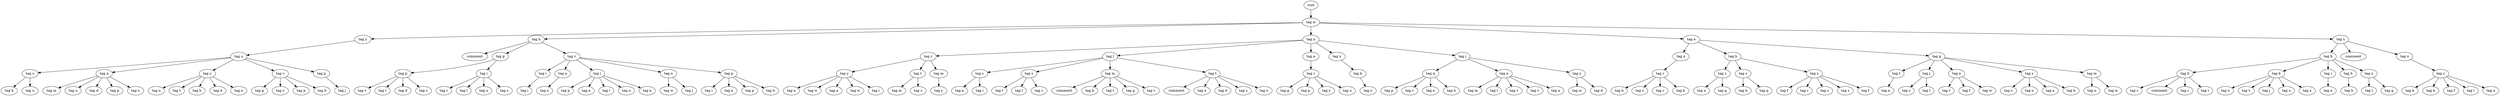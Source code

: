 digraph Tree{
0[label="root"];
0->00
00[label="tag w"];
00->000
000[label="tag y"];
000->0000
0000[label="tag u"];
0000->00000
00000[label="tag c"];
00000->000000
000000[label="tag k"];
00000->000001
000001[label="tag u"];
0000->00001
00001[label="tag a"];
00001->000010
000010[label="tag m"];
00001->000011
000011[label="tag u"];
00001->000012
000012[label="tag d"];
00001->000013
000013[label="tag p"];
00001->000014
000014[label="tag o"];
0000->00002
00002[label="tag y"];
00002->000020
000020[label="tag n"];
00002->000021
000021[label="tag t"];
00002->000022
000022[label="tag b"];
00002->000023
000023[label="tag d"];
00002->000024
000024[label="tag e"];
0000->00003
00003[label="tag v"];
00003->000030
000030[label="tag g"];
00003->000031
000031[label="tag y"];
00003->000032
000032[label="tag p"];
00003->000033
000033[label="tag b"];
0000->00004
00004[label="tag p"];
00004->000040
000040[label="tag j"];
00->001
001[label="tag b"];
001->0010
0010[label="comment"];
001->0011
0011[label="tag g"];
0011->00110
00110[label="tag p"];
00110->001100
001100[label="tag v"];
00110->001101
001101[label="tag t"];
00110->001102
001102[label="tag d"];
00110->001103
001103[label="tag s"];
0011->00111
00111[label="tag i"];
00111->001110
001110[label="tag r"];
00111->001111
001111[label="tag l"];
00111->001112
001112[label="tag u"];
00111->001113
001113[label="tag s"];
001->0012
0012[label="tag v"];
0012->00120
00120[label="tag i"];
00120->001200
001200[label="tag i"];
0012->00121
00121[label="tag a"];
00121->001210
001210[label="tag x"];
0012->00122
00122[label="tag i"];
00122->001220
001220[label="tag p"];
00122->001221
001221[label="tag n"];
00122->001222
001222[label="tag l"];
00122->001223
001223[label="tag n"];
00122->001224
001224[label="tag e"];
0012->00123
00123[label="tag o"];
00123->001230
001230[label="tag w"];
00123->001231
001231[label="tag j"];
0012->00124
00124[label="tag p"];
00124->001240
001240[label="tag i"];
00124->001241
001241[label="tag e"];
00124->001242
001242[label="tag p"];
00124->001243
001243[label="tag b"];
00->002
002[label="tag n"];
002->0020
0020[label="tag c"];
0020->00200
00200[label="tag y"];
00200->002000
002000[label="tag e"];
00200->002001
002001[label="tag w"];
00200->002002
002002[label="tag a"];
00200->002003
002003[label="tag w"];
00200->002004
002004[label="tag i"];
0020->00201
00201[label="tag t"];
00201->002010
002010[label="tag m"];
00201->002011
002011[label="tag z"];
0020->00202
00202[label="tag m"];
00202->002020
002020[label="tag y"];
002->0021
0021[label="tag l"];
0021->00210
00210[label="tag c"];
00210->002100
002100[label="tag a"];
00210->002101
002101[label="tag i"];
0021->00211
00211[label="tag z"];
00211->002110
002110[label="tag t"];
00211->002111
002111[label="tag l"];
00211->002112
002112[label="tag c"];
0021->00212
00212[label="tag m"];
00212->002120
002120[label="comment"];
00212->002121
002121[label="tag h"];
00212->002122
002122[label="tag t"];
00212->002123
002123[label="tag g"];
00212->002124
002124[label="tag v"];
0021->00213
00213[label="tag t"];
00213->002130
002130[label="comment"];
00213->002131
002131[label="tag x"];
00213->002132
002132[label="tag d"];
00213->002133
002133[label="tag s"];
00213->002134
002134[label="tag x"];
002->0022
0022[label="tag a"];
0022->00220
00220[label="tag r"];
00220->002200
002200[label="tag g"];
00220->002201
002201[label="tag p"];
00220->002202
002202[label="tag y"];
00220->002203
002203[label="tag u"];
002->0023
0023[label="tag x"];
0023->00230
00230[label="tag k"];
00230->002300
002300[label="tag y"];
002->0024
0024[label="tag j"];
0024->00240
00240[label="tag q"];
00240->002400
002400[label="tag p"];
00240->002401
002401[label="tag v"];
00240->002402
002402[label="tag e"];
00240->002403
002403[label="tag h"];
0024->00241
00241[label="tag a"];
00241->002410
002410[label="tag m"];
00241->002411
002411[label="tag l"];
00241->002412
002412[label="tag v"];
00241->002413
002413[label="tag v"];
00241->002414
002414[label="tag a"];
0024->00242
00242[label="tag y"];
00242->002420
002420[label="tag w"];
00242->002421
002421[label="tag d"];
00->003
003[label="tag e"];
003->0030
0030[label="tag n"];
0030->00300
00300[label="tag r"];
00300->003000
003000[label="tag b"];
00300->003001
003001[label="tag z"];
00300->003002
003002[label="tag r"];
00300->003003
003003[label="tag k"];
003->0031
0031[label="tag h"];
0031->00310
00310[label="tag z"];
00310->003100
003100[label="tag n"];
00310->003101
003101[label="tag q"];
0031->00311
00311[label="tag s"];
00311->003110
003110[label="tag k"];
00311->003111
003111[label="tag q"];
0031->00312
00312[label="tag s"];
00312->003120
003120[label="tag f"];
00312->003121
003121[label="tag r"];
00312->003122
003122[label="tag c"];
00312->003123
003123[label="tag z"];
00312->003124
003124[label="tag f"];
003->0032
0032[label="tag g"];
0032->00320
00320[label="tag t"];
00320->003200
003200[label="tag e"];
0032->00321
00321[label="tag j"];
00321->003210
003210[label="tag z"];
00321->003211
003211[label="tag l"];
0032->00322
00322[label="tag a"];
00322->003220
003220[label="tag r"];
00322->003221
003221[label="tag f"];
00322->003222
003222[label="tag w"];
0032->00323
00323[label="tag y"];
00323->003230
003230[label="tag v"];
00323->003231
003231[label="tag o"];
00323->003232
003232[label="tag a"];
00323->003233
003233[label="tag k"];
0032->00324
00324[label="tag m"];
00324->003240
003240[label="tag n"];
00324->003241
003241[label="tag w"];
00->004
004[label="tag s"];
004->0040
0040[label="tag h"];
0040->00400
00400[label="tag b"];
00400->004000
004000[label="tag s"];
00400->004001
004001[label="comment"];
00400->004002
004002[label="tag c"];
00400->004003
004003[label="tag t"];
0040->00401
00401[label="tag k"];
00401->004010
004010[label="tag o"];
00401->004011
004011[label="tag v"];
00401->004012
004012[label="tag j"];
00401->004013
004013[label="tag u"];
00401->004014
004014[label="tag x"];
0040->00402
00402[label="tag i"];
00402->004020
004020[label="tag a"];
0040->00403
00403[label="tag h"];
00403->004030
004030[label="tag h"];
0040->00404
00404[label="tag x"];
00404->004040
004040[label="tag l"];
00404->004041
004041[label="tag g"];
004->0041
0041[label="comment"];
004->0042
0042[label="tag o"];
0042->00420
00420[label="tag c"];
00420->004200
004200[label="tag k"];
00420->004201
004201[label="tag k"];
00420->004202
004202[label="tag f"];
00420->004203
004203[label="tag l"];
00420->004204
004204[label="tag a"];
}
